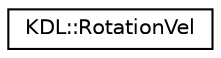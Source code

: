 digraph G
{
  edge [fontname="Helvetica",fontsize="10",labelfontname="Helvetica",labelfontsize="10"];
  node [fontname="Helvetica",fontsize="10",shape=record];
  rankdir=LR;
  Node1 [label="KDL::RotationVel",height=0.2,width=0.4,color="black", fillcolor="white", style="filled",URL="$dc/daa/classKDL_1_1RotationVel.html"];
}
